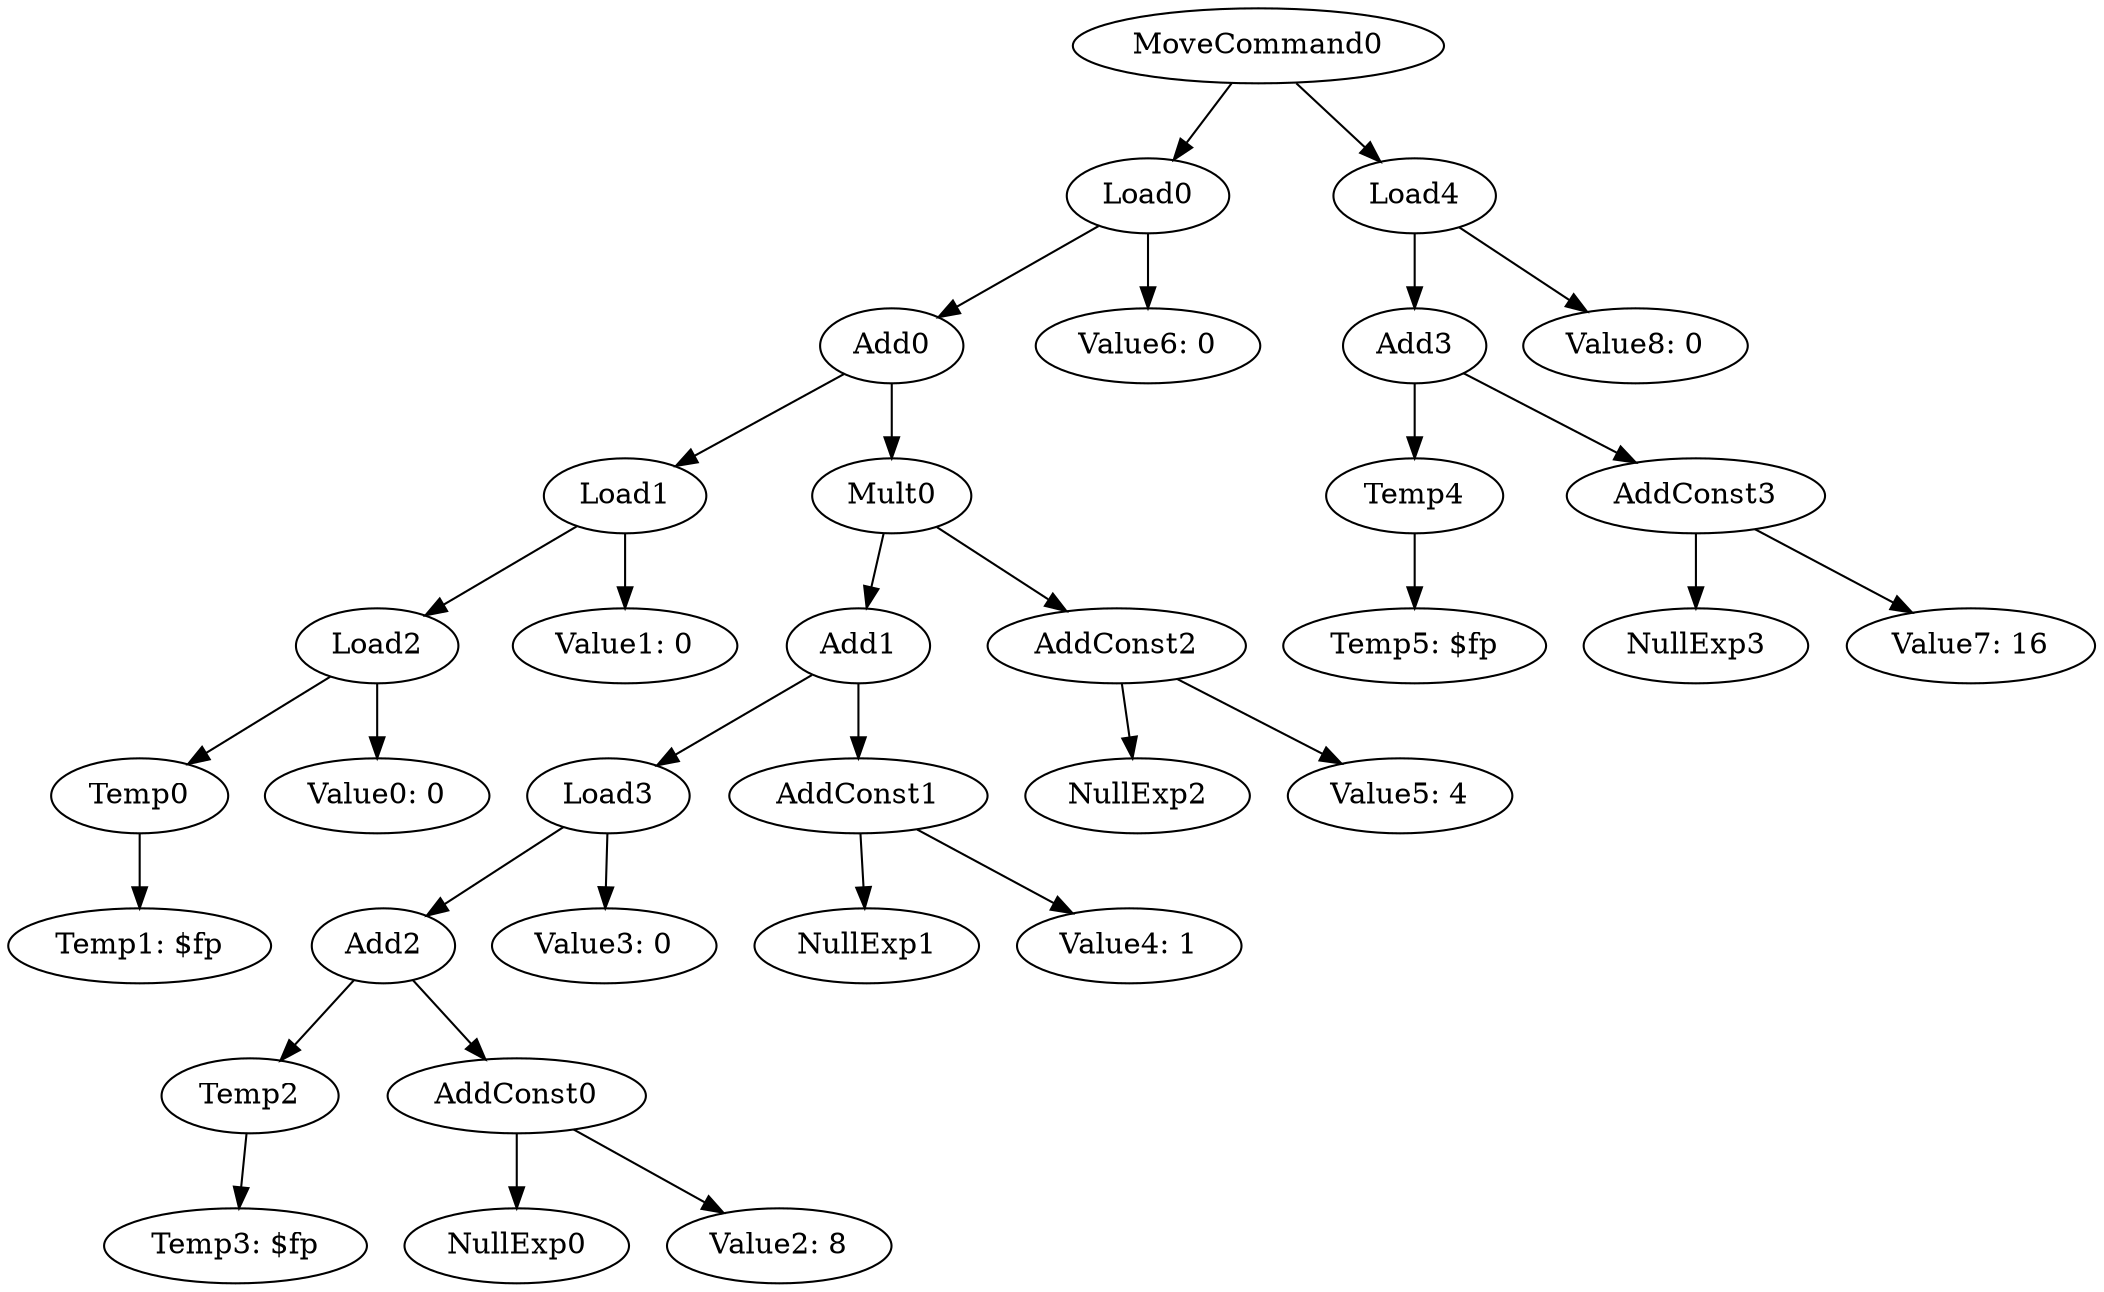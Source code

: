 digraph {
	ordering = out;
	AddConst3 -> NullExp3;
	AddConst3 -> "Value7: 16";
	Add3 -> Temp4;
	Add3 -> AddConst3;
	Temp4 -> "Temp5: $fp";
	MoveCommand0 -> Load0;
	MoveCommand0 -> Load4;
	Load0 -> Add0;
	Load0 -> "Value6: 0";
	AddConst2 -> NullExp2;
	AddConst2 -> "Value5: 4";
	Mult0 -> Add1;
	Mult0 -> AddConst2;
	Temp0 -> "Temp1: $fp";
	Load1 -> Load2;
	Load1 -> "Value1: 0";
	Temp2 -> "Temp3: $fp";
	Load4 -> Add3;
	Load4 -> "Value8: 0";
	Add2 -> Temp2;
	Add2 -> AddConst0;
	Load2 -> Temp0;
	Load2 -> "Value0: 0";
	Add0 -> Load1;
	Add0 -> Mult0;
	AddConst0 -> NullExp0;
	AddConst0 -> "Value2: 8";
	Load3 -> Add2;
	Load3 -> "Value3: 0";
	AddConst1 -> NullExp1;
	AddConst1 -> "Value4: 1";
	Add1 -> Load3;
	Add1 -> AddConst1;
}

